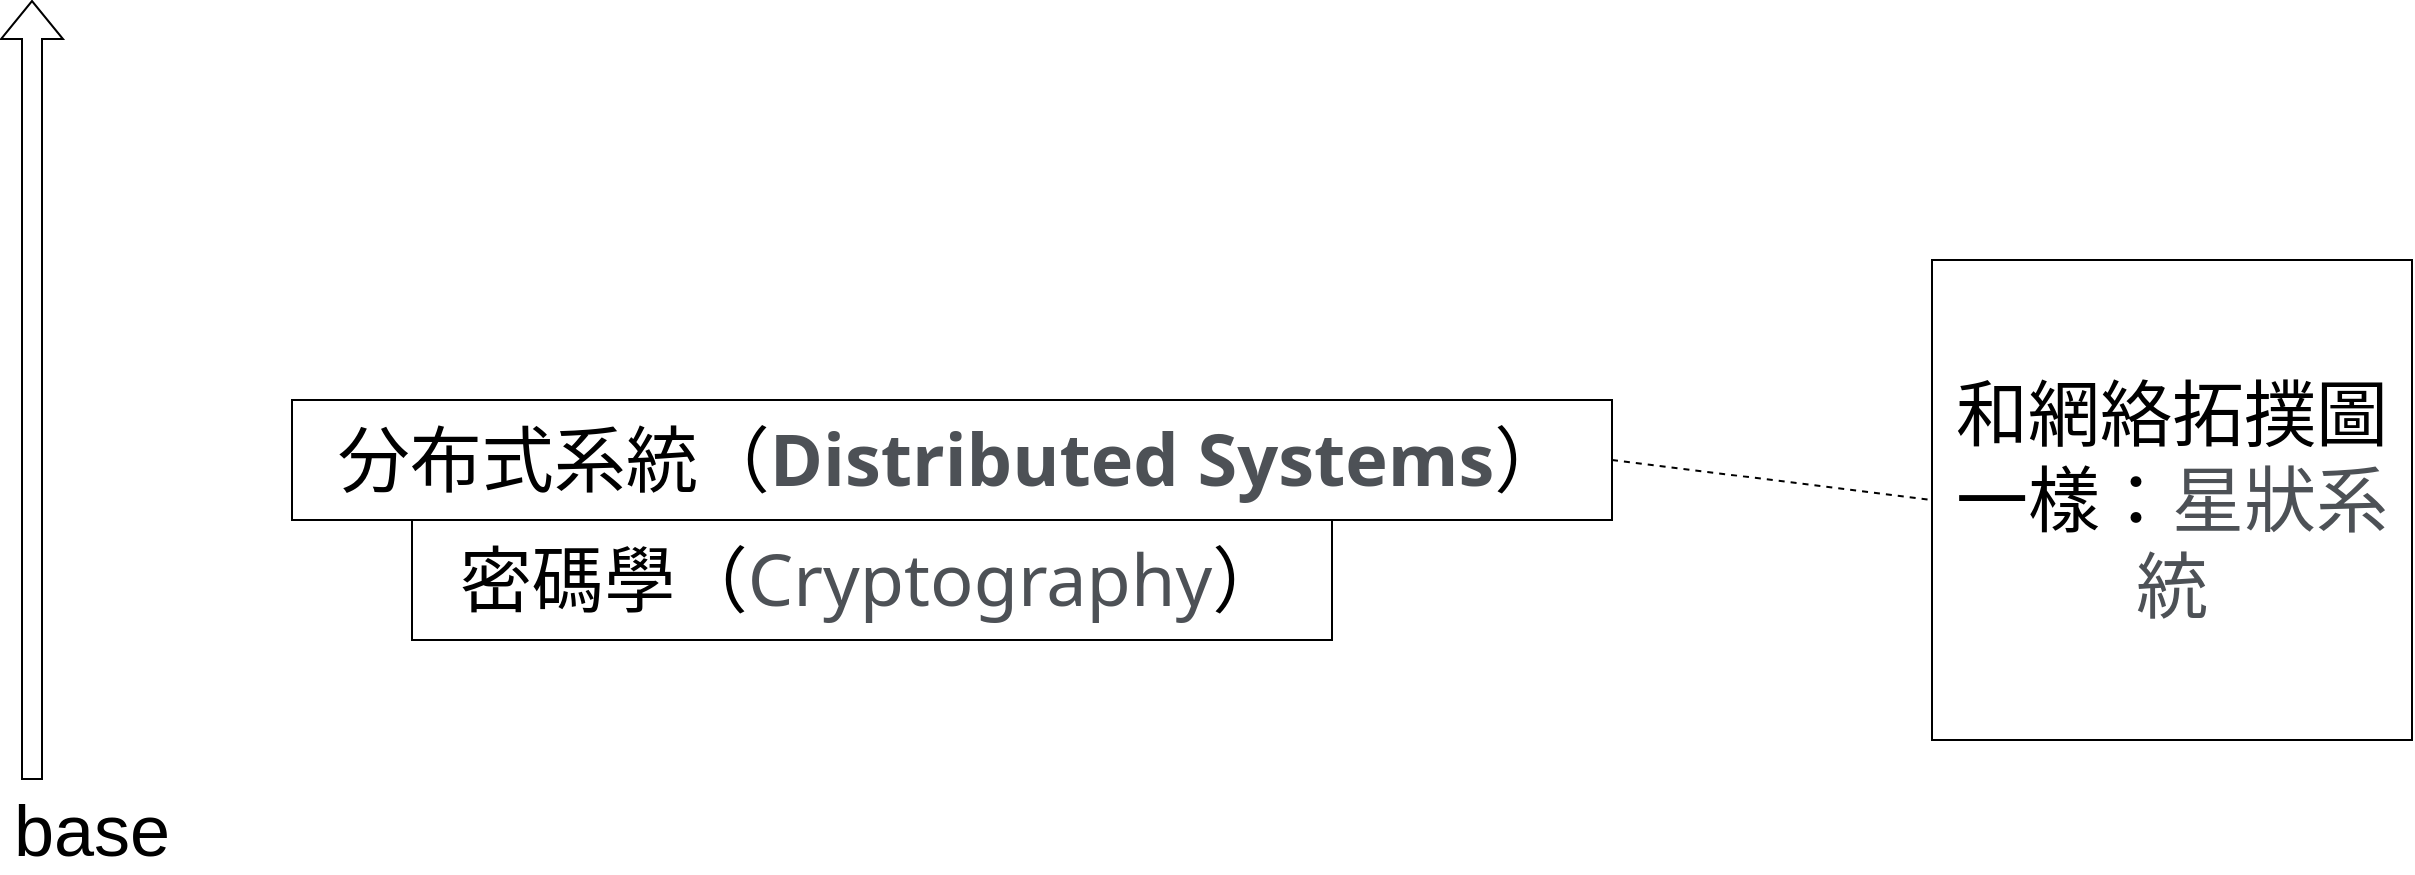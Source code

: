 <mxfile version="20.2.2" type="github">
  <diagram id="54uESskxdxZRvFl4LkZj" name="層級圖">
    <mxGraphModel dx="1590" dy="773" grid="1" gridSize="10" guides="1" tooltips="1" connect="1" arrows="1" fold="1" page="1" pageScale="1" pageWidth="827" pageHeight="1169" math="0" shadow="0">
      <root>
        <mxCell id="0" />
        <mxCell id="1" parent="0" />
        <mxCell id="-k-0D2QzpojkwivL61-l-17" value="&lt;font style=&quot;&quot;&gt;&lt;span style=&quot;font-size: 36px;&quot;&gt;密碼學（&lt;/span&gt;&lt;span style=&quot;font-family: inter-regular, system-ui, apple-system, BlinkMacSystemFont, &amp;quot;Segoe UI&amp;quot;, Roboto, &amp;quot;Helvetica Neue&amp;quot;, Helvetica, Arial, sans-serif; color: rgb(77, 81, 86); background-color: transparent; text-align: start;&quot;&gt;&lt;font style=&quot;font-size: 36px;&quot;&gt;Cryptography&lt;/font&gt;&lt;/span&gt;&lt;span style=&quot;font-size: 36px; background-color: initial;&quot;&gt;）&lt;/span&gt;&lt;br&gt;&lt;/font&gt;" style="rounded=0;whiteSpace=wrap;html=1;" vertex="1" parent="1">
          <mxGeometry x="240" y="440" width="460" height="60" as="geometry" />
        </mxCell>
        <mxCell id="-k-0D2QzpojkwivL61-l-18" value="分布式系統（&lt;b style=&quot;font-family: inter-regular, system-ui, apple-system, BlinkMacSystemFont, &amp;quot;Segoe UI&amp;quot;, Roboto, &amp;quot;Helvetica Neue&amp;quot;, Helvetica, Arial, sans-serif; color: rgb(77, 81, 86); background-color: transparent; text-align: start;&quot;&gt;&lt;font style=&quot;font-size: 36px;&quot;&gt;Distributed Systems&lt;/font&gt;&lt;/b&gt;&lt;span style=&quot;background-color: initial;&quot;&gt;）&lt;/span&gt;" style="rounded=0;whiteSpace=wrap;html=1;fontSize=36;" vertex="1" parent="1">
          <mxGeometry x="180" y="380" width="660" height="60" as="geometry" />
        </mxCell>
        <mxCell id="-k-0D2QzpojkwivL61-l-19" value="" style="shape=flexArrow;endArrow=classic;html=1;rounded=0;fontSize=36;" edge="1" parent="1">
          <mxGeometry width="50" height="50" relative="1" as="geometry">
            <mxPoint x="50" y="570" as="sourcePoint" />
            <mxPoint x="50" y="180" as="targetPoint" />
          </mxGeometry>
        </mxCell>
        <mxCell id="-k-0D2QzpojkwivL61-l-20" value="base" style="text;html=1;strokeColor=none;fillColor=none;align=center;verticalAlign=middle;whiteSpace=wrap;rounded=0;fontSize=36;" vertex="1" parent="1">
          <mxGeometry x="50" y="580" width="60" height="30" as="geometry" />
        </mxCell>
        <mxCell id="-k-0D2QzpojkwivL61-l-27" value="和網絡拓撲圖一樣：&lt;span style=&quot;font-family: arial, sans-serif; color: rgb(77, 81, 86); background-color: transparent; text-align: start;&quot;&gt;&lt;font style=&quot;font-size: 36px;&quot;&gt;星狀系統&lt;/font&gt;&lt;/span&gt;" style="whiteSpace=wrap;html=1;aspect=fixed;fontSize=36;" vertex="1" parent="1">
          <mxGeometry x="1000" y="310" width="240" height="240" as="geometry" />
        </mxCell>
        <mxCell id="-k-0D2QzpojkwivL61-l-28" value="" style="endArrow=none;dashed=1;html=1;rounded=0;fontSize=36;exitX=1;exitY=0.5;exitDx=0;exitDy=0;entryX=0;entryY=0.5;entryDx=0;entryDy=0;" edge="1" parent="1" source="-k-0D2QzpojkwivL61-l-18" target="-k-0D2QzpojkwivL61-l-27">
          <mxGeometry width="50" height="50" relative="1" as="geometry">
            <mxPoint x="480" y="550" as="sourcePoint" />
            <mxPoint x="530" y="500" as="targetPoint" />
          </mxGeometry>
        </mxCell>
      </root>
    </mxGraphModel>
  </diagram>
</mxfile>
